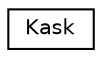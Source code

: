 digraph "Graficzna hierarchia klas"
{
  edge [fontname="Helvetica",fontsize="10",labelfontname="Helvetica",labelfontsize="10"];
  node [fontname="Helvetica",fontsize="10",shape=record];
  rankdir="LR";
  Node0 [label="Kask",height=0.2,width=0.4,color="black", fillcolor="white", style="filled",URL="$class_kask.html"];
}
